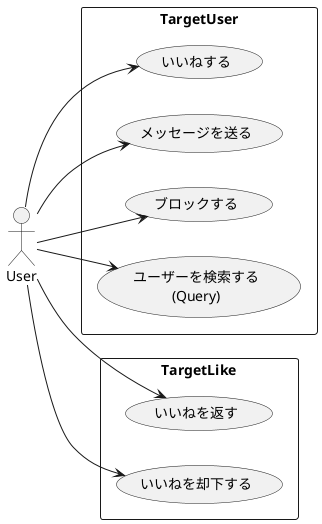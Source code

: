 @startuml
actor "User" as User
left to right direction
rectangle TargetUser{
    usecase "いいねする" as Like
    usecase "メッセージを送る" as SendMessage
    usecase "ブロックする" as Block
    usecase "ユーザーを検索する\n(Query)" as SearchUser
}

rectangle TargetLike{
    usecase "いいねを返す" as Matching
    usecase "いいねを却下する" as UnMatching
}
User --> Like
User --> SendMessage
User --> Block
User --> SearchUser

User --> Matching
User --> UnMatching

@enduml